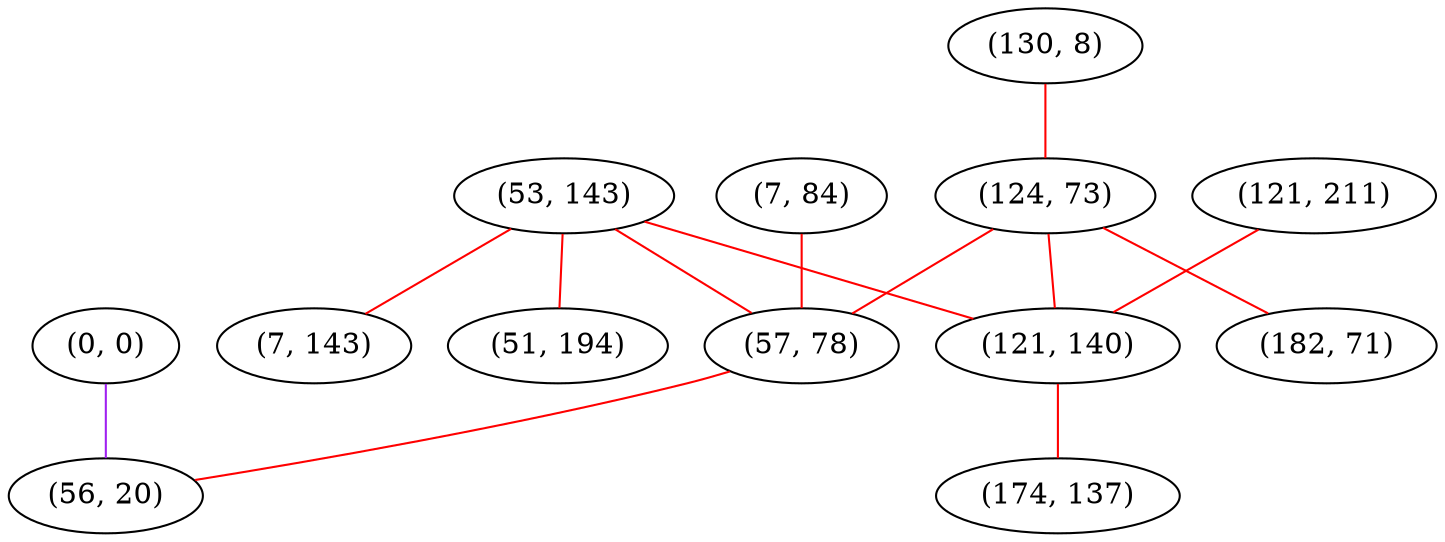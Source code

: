 graph "" {
"(7, 84)";
"(53, 143)";
"(7, 143)";
"(130, 8)";
"(121, 211)";
"(124, 73)";
"(121, 140)";
"(51, 194)";
"(0, 0)";
"(57, 78)";
"(182, 71)";
"(174, 137)";
"(56, 20)";
"(7, 84)" -- "(57, 78)"  [color=red, key=0, weight=1];
"(53, 143)" -- "(51, 194)"  [color=red, key=0, weight=1];
"(53, 143)" -- "(57, 78)"  [color=red, key=0, weight=1];
"(53, 143)" -- "(7, 143)"  [color=red, key=0, weight=1];
"(53, 143)" -- "(121, 140)"  [color=red, key=0, weight=1];
"(130, 8)" -- "(124, 73)"  [color=red, key=0, weight=1];
"(121, 211)" -- "(121, 140)"  [color=red, key=0, weight=1];
"(124, 73)" -- "(182, 71)"  [color=red, key=0, weight=1];
"(124, 73)" -- "(57, 78)"  [color=red, key=0, weight=1];
"(124, 73)" -- "(121, 140)"  [color=red, key=0, weight=1];
"(121, 140)" -- "(174, 137)"  [color=red, key=0, weight=1];
"(0, 0)" -- "(56, 20)"  [color=purple, key=0, weight=4];
"(57, 78)" -- "(56, 20)"  [color=red, key=0, weight=1];
}
